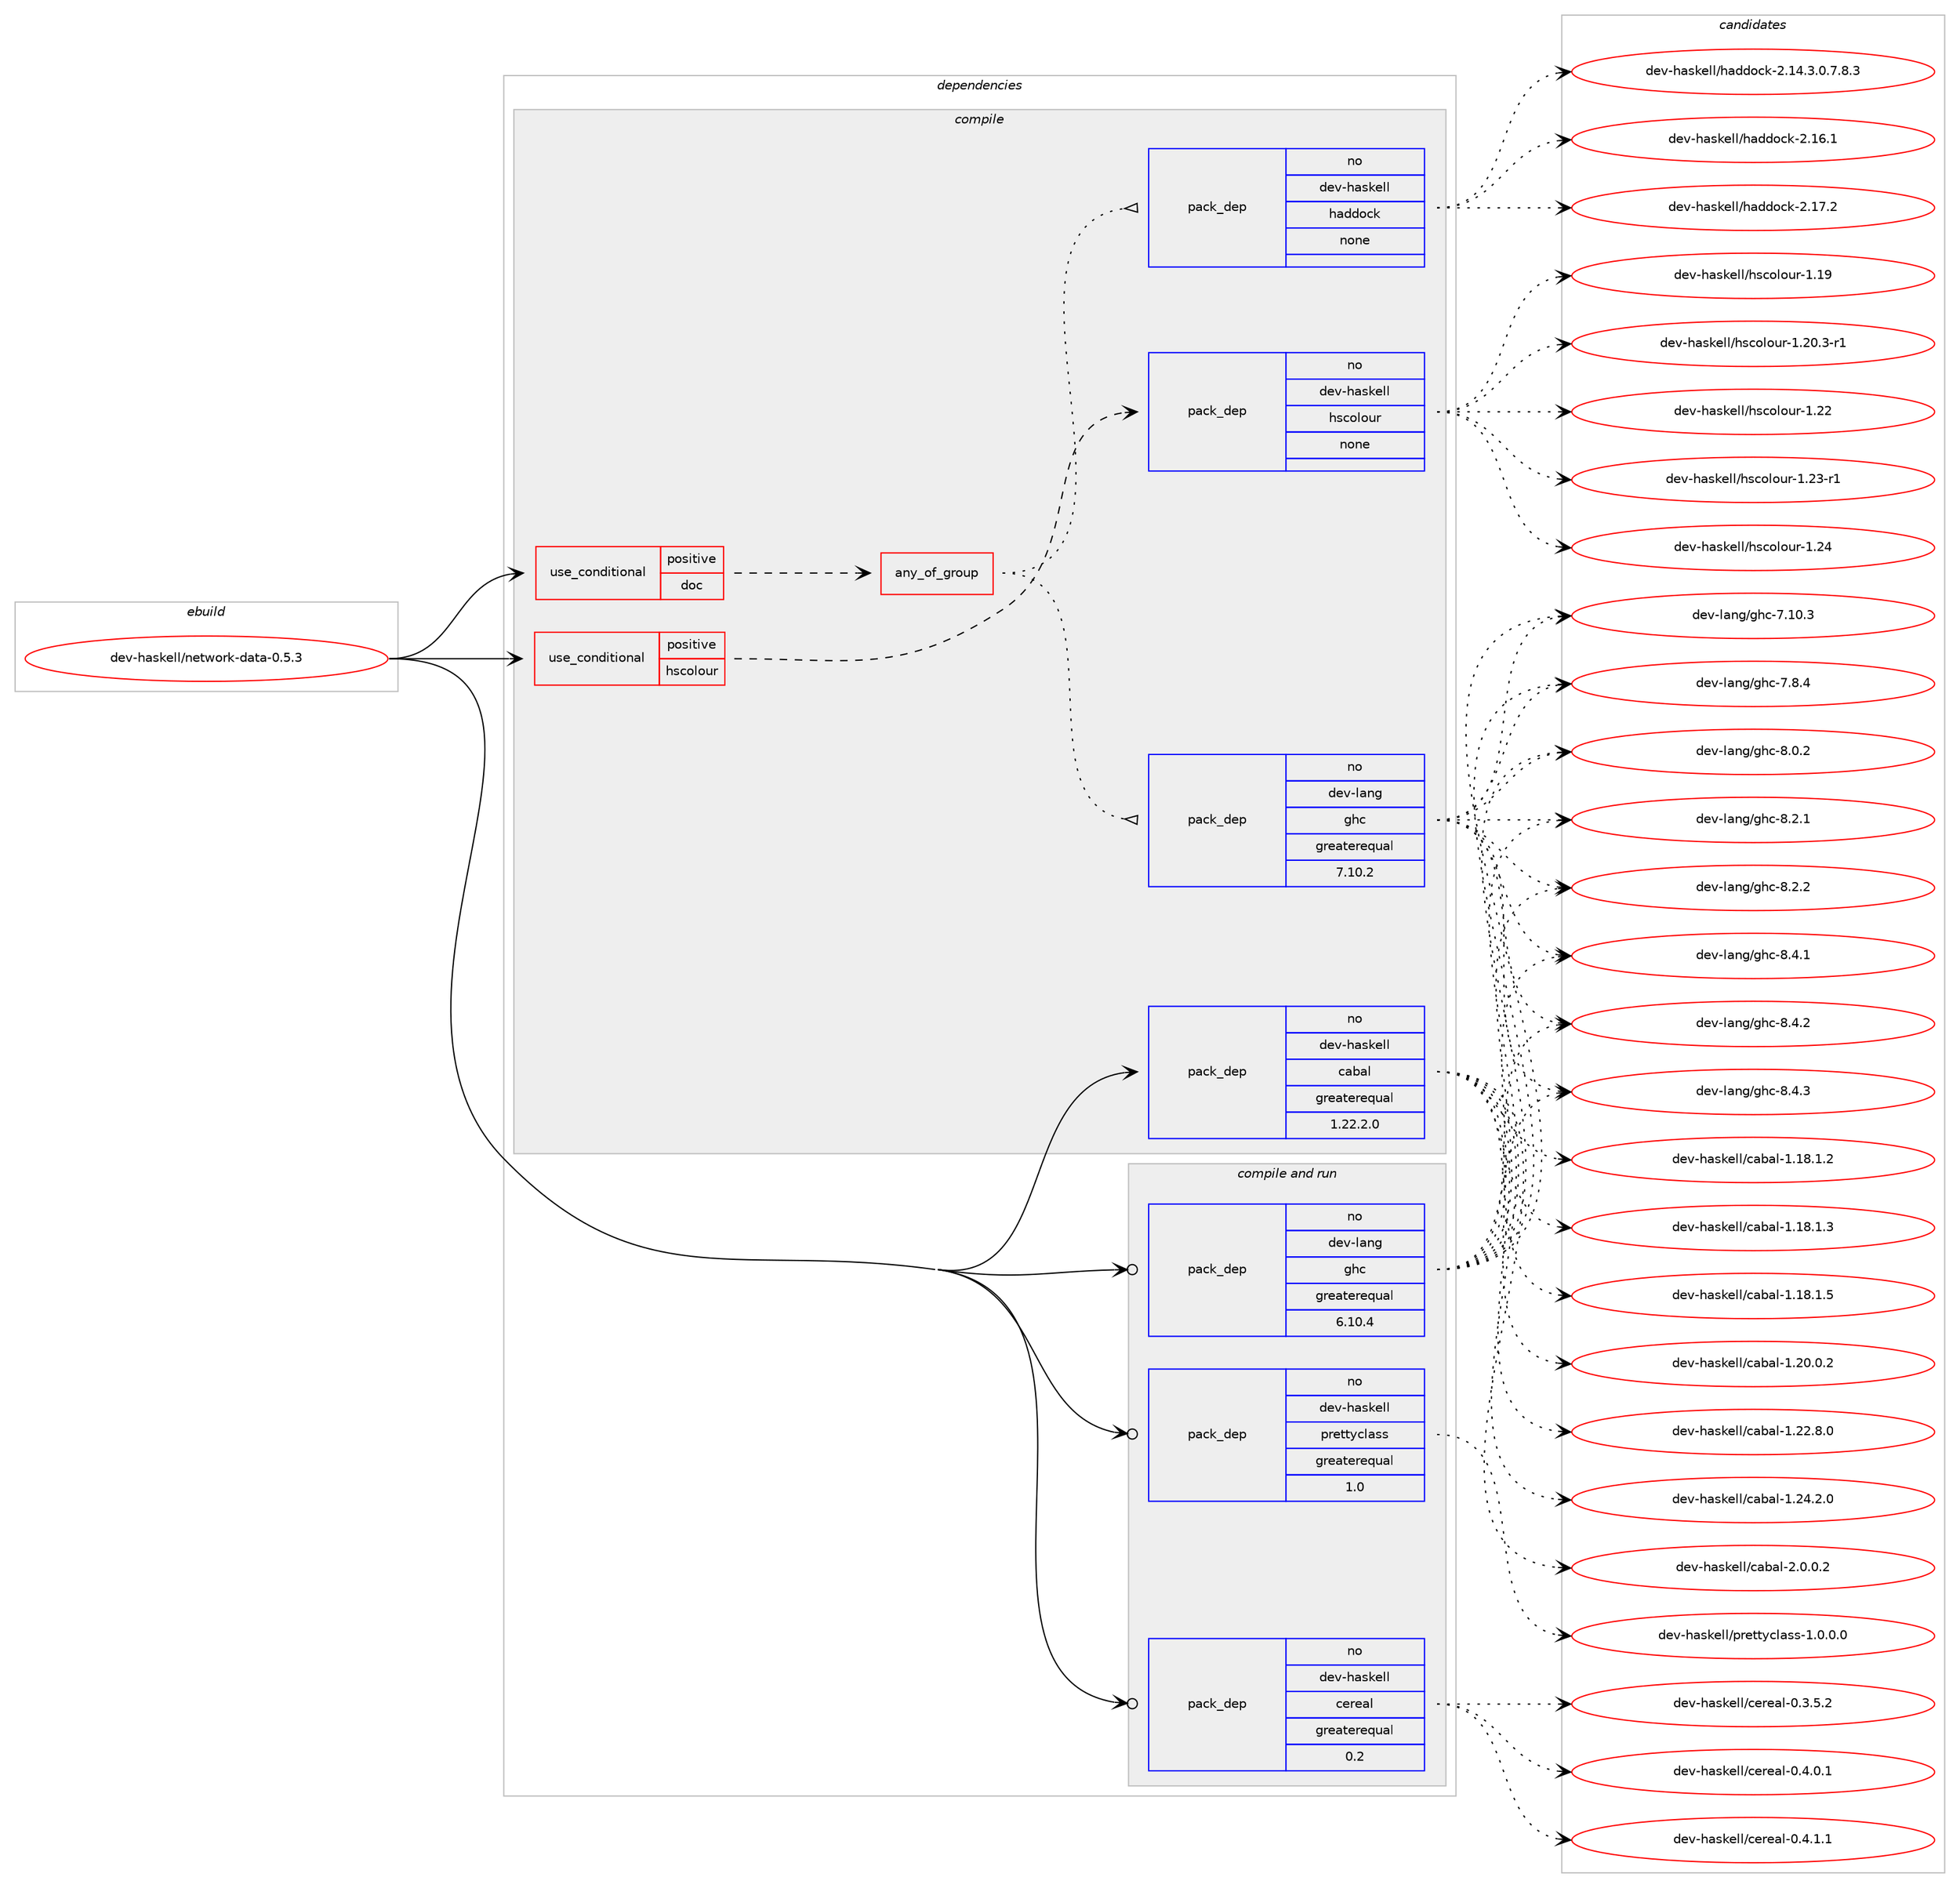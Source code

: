 digraph prolog {

# *************
# Graph options
# *************

newrank=true;
concentrate=true;
compound=true;
graph [rankdir=LR,fontname=Helvetica,fontsize=10,ranksep=1.5];#, ranksep=2.5, nodesep=0.2];
edge  [arrowhead=vee];
node  [fontname=Helvetica,fontsize=10];

# **********
# The ebuild
# **********

subgraph cluster_leftcol {
color=gray;
rank=same;
label=<<i>ebuild</i>>;
id [label="dev-haskell/network-data-0.5.3", color=red, width=4, href="../dev-haskell/network-data-0.5.3.svg"];
}

# ****************
# The dependencies
# ****************

subgraph cluster_midcol {
color=gray;
label=<<i>dependencies</i>>;
subgraph cluster_compile {
fillcolor="#eeeeee";
style=filled;
label=<<i>compile</i>>;
subgraph cond360786 {
dependency1340076 [label=<<TABLE BORDER="0" CELLBORDER="1" CELLSPACING="0" CELLPADDING="4"><TR><TD ROWSPAN="3" CELLPADDING="10">use_conditional</TD></TR><TR><TD>positive</TD></TR><TR><TD>doc</TD></TR></TABLE>>, shape=none, color=red];
subgraph any21298 {
dependency1340077 [label=<<TABLE BORDER="0" CELLBORDER="1" CELLSPACING="0" CELLPADDING="4"><TR><TD CELLPADDING="10">any_of_group</TD></TR></TABLE>>, shape=none, color=red];subgraph pack957440 {
dependency1340078 [label=<<TABLE BORDER="0" CELLBORDER="1" CELLSPACING="0" CELLPADDING="4" WIDTH="220"><TR><TD ROWSPAN="6" CELLPADDING="30">pack_dep</TD></TR><TR><TD WIDTH="110">no</TD></TR><TR><TD>dev-haskell</TD></TR><TR><TD>haddock</TD></TR><TR><TD>none</TD></TR><TR><TD></TD></TR></TABLE>>, shape=none, color=blue];
}
dependency1340077:e -> dependency1340078:w [weight=20,style="dotted",arrowhead="oinv"];
subgraph pack957441 {
dependency1340079 [label=<<TABLE BORDER="0" CELLBORDER="1" CELLSPACING="0" CELLPADDING="4" WIDTH="220"><TR><TD ROWSPAN="6" CELLPADDING="30">pack_dep</TD></TR><TR><TD WIDTH="110">no</TD></TR><TR><TD>dev-lang</TD></TR><TR><TD>ghc</TD></TR><TR><TD>greaterequal</TD></TR><TR><TD>7.10.2</TD></TR></TABLE>>, shape=none, color=blue];
}
dependency1340077:e -> dependency1340079:w [weight=20,style="dotted",arrowhead="oinv"];
}
dependency1340076:e -> dependency1340077:w [weight=20,style="dashed",arrowhead="vee"];
}
id:e -> dependency1340076:w [weight=20,style="solid",arrowhead="vee"];
subgraph cond360787 {
dependency1340080 [label=<<TABLE BORDER="0" CELLBORDER="1" CELLSPACING="0" CELLPADDING="4"><TR><TD ROWSPAN="3" CELLPADDING="10">use_conditional</TD></TR><TR><TD>positive</TD></TR><TR><TD>hscolour</TD></TR></TABLE>>, shape=none, color=red];
subgraph pack957442 {
dependency1340081 [label=<<TABLE BORDER="0" CELLBORDER="1" CELLSPACING="0" CELLPADDING="4" WIDTH="220"><TR><TD ROWSPAN="6" CELLPADDING="30">pack_dep</TD></TR><TR><TD WIDTH="110">no</TD></TR><TR><TD>dev-haskell</TD></TR><TR><TD>hscolour</TD></TR><TR><TD>none</TD></TR><TR><TD></TD></TR></TABLE>>, shape=none, color=blue];
}
dependency1340080:e -> dependency1340081:w [weight=20,style="dashed",arrowhead="vee"];
}
id:e -> dependency1340080:w [weight=20,style="solid",arrowhead="vee"];
subgraph pack957443 {
dependency1340082 [label=<<TABLE BORDER="0" CELLBORDER="1" CELLSPACING="0" CELLPADDING="4" WIDTH="220"><TR><TD ROWSPAN="6" CELLPADDING="30">pack_dep</TD></TR><TR><TD WIDTH="110">no</TD></TR><TR><TD>dev-haskell</TD></TR><TR><TD>cabal</TD></TR><TR><TD>greaterequal</TD></TR><TR><TD>1.22.2.0</TD></TR></TABLE>>, shape=none, color=blue];
}
id:e -> dependency1340082:w [weight=20,style="solid",arrowhead="vee"];
}
subgraph cluster_compileandrun {
fillcolor="#eeeeee";
style=filled;
label=<<i>compile and run</i>>;
subgraph pack957444 {
dependency1340083 [label=<<TABLE BORDER="0" CELLBORDER="1" CELLSPACING="0" CELLPADDING="4" WIDTH="220"><TR><TD ROWSPAN="6" CELLPADDING="30">pack_dep</TD></TR><TR><TD WIDTH="110">no</TD></TR><TR><TD>dev-haskell</TD></TR><TR><TD>cereal</TD></TR><TR><TD>greaterequal</TD></TR><TR><TD>0.2</TD></TR></TABLE>>, shape=none, color=blue];
}
id:e -> dependency1340083:w [weight=20,style="solid",arrowhead="odotvee"];
subgraph pack957445 {
dependency1340084 [label=<<TABLE BORDER="0" CELLBORDER="1" CELLSPACING="0" CELLPADDING="4" WIDTH="220"><TR><TD ROWSPAN="6" CELLPADDING="30">pack_dep</TD></TR><TR><TD WIDTH="110">no</TD></TR><TR><TD>dev-haskell</TD></TR><TR><TD>prettyclass</TD></TR><TR><TD>greaterequal</TD></TR><TR><TD>1.0</TD></TR></TABLE>>, shape=none, color=blue];
}
id:e -> dependency1340084:w [weight=20,style="solid",arrowhead="odotvee"];
subgraph pack957446 {
dependency1340085 [label=<<TABLE BORDER="0" CELLBORDER="1" CELLSPACING="0" CELLPADDING="4" WIDTH="220"><TR><TD ROWSPAN="6" CELLPADDING="30">pack_dep</TD></TR><TR><TD WIDTH="110">no</TD></TR><TR><TD>dev-lang</TD></TR><TR><TD>ghc</TD></TR><TR><TD>greaterequal</TD></TR><TR><TD>6.10.4</TD></TR></TABLE>>, shape=none, color=blue];
}
id:e -> dependency1340085:w [weight=20,style="solid",arrowhead="odotvee"];
}
subgraph cluster_run {
fillcolor="#eeeeee";
style=filled;
label=<<i>run</i>>;
}
}

# **************
# The candidates
# **************

subgraph cluster_choices {
rank=same;
color=gray;
label=<<i>candidates</i>>;

subgraph choice957440 {
color=black;
nodesep=1;
choice1001011184510497115107101108108471049710010011199107455046495246514648465546564651 [label="dev-haskell/haddock-2.14.3.0.7.8.3", color=red, width=4,href="../dev-haskell/haddock-2.14.3.0.7.8.3.svg"];
choice100101118451049711510710110810847104971001001119910745504649544649 [label="dev-haskell/haddock-2.16.1", color=red, width=4,href="../dev-haskell/haddock-2.16.1.svg"];
choice100101118451049711510710110810847104971001001119910745504649554650 [label="dev-haskell/haddock-2.17.2", color=red, width=4,href="../dev-haskell/haddock-2.17.2.svg"];
dependency1340078:e -> choice1001011184510497115107101108108471049710010011199107455046495246514648465546564651:w [style=dotted,weight="100"];
dependency1340078:e -> choice100101118451049711510710110810847104971001001119910745504649544649:w [style=dotted,weight="100"];
dependency1340078:e -> choice100101118451049711510710110810847104971001001119910745504649554650:w [style=dotted,weight="100"];
}
subgraph choice957441 {
color=black;
nodesep=1;
choice1001011184510897110103471031049945554649484651 [label="dev-lang/ghc-7.10.3", color=red, width=4,href="../dev-lang/ghc-7.10.3.svg"];
choice10010111845108971101034710310499455546564652 [label="dev-lang/ghc-7.8.4", color=red, width=4,href="../dev-lang/ghc-7.8.4.svg"];
choice10010111845108971101034710310499455646484650 [label="dev-lang/ghc-8.0.2", color=red, width=4,href="../dev-lang/ghc-8.0.2.svg"];
choice10010111845108971101034710310499455646504649 [label="dev-lang/ghc-8.2.1", color=red, width=4,href="../dev-lang/ghc-8.2.1.svg"];
choice10010111845108971101034710310499455646504650 [label="dev-lang/ghc-8.2.2", color=red, width=4,href="../dev-lang/ghc-8.2.2.svg"];
choice10010111845108971101034710310499455646524649 [label="dev-lang/ghc-8.4.1", color=red, width=4,href="../dev-lang/ghc-8.4.1.svg"];
choice10010111845108971101034710310499455646524650 [label="dev-lang/ghc-8.4.2", color=red, width=4,href="../dev-lang/ghc-8.4.2.svg"];
choice10010111845108971101034710310499455646524651 [label="dev-lang/ghc-8.4.3", color=red, width=4,href="../dev-lang/ghc-8.4.3.svg"];
dependency1340079:e -> choice1001011184510897110103471031049945554649484651:w [style=dotted,weight="100"];
dependency1340079:e -> choice10010111845108971101034710310499455546564652:w [style=dotted,weight="100"];
dependency1340079:e -> choice10010111845108971101034710310499455646484650:w [style=dotted,weight="100"];
dependency1340079:e -> choice10010111845108971101034710310499455646504649:w [style=dotted,weight="100"];
dependency1340079:e -> choice10010111845108971101034710310499455646504650:w [style=dotted,weight="100"];
dependency1340079:e -> choice10010111845108971101034710310499455646524649:w [style=dotted,weight="100"];
dependency1340079:e -> choice10010111845108971101034710310499455646524650:w [style=dotted,weight="100"];
dependency1340079:e -> choice10010111845108971101034710310499455646524651:w [style=dotted,weight="100"];
}
subgraph choice957442 {
color=black;
nodesep=1;
choice100101118451049711510710110810847104115991111081111171144549464957 [label="dev-haskell/hscolour-1.19", color=red, width=4,href="../dev-haskell/hscolour-1.19.svg"];
choice10010111845104971151071011081084710411599111108111117114454946504846514511449 [label="dev-haskell/hscolour-1.20.3-r1", color=red, width=4,href="../dev-haskell/hscolour-1.20.3-r1.svg"];
choice100101118451049711510710110810847104115991111081111171144549465050 [label="dev-haskell/hscolour-1.22", color=red, width=4,href="../dev-haskell/hscolour-1.22.svg"];
choice1001011184510497115107101108108471041159911110811111711445494650514511449 [label="dev-haskell/hscolour-1.23-r1", color=red, width=4,href="../dev-haskell/hscolour-1.23-r1.svg"];
choice100101118451049711510710110810847104115991111081111171144549465052 [label="dev-haskell/hscolour-1.24", color=red, width=4,href="../dev-haskell/hscolour-1.24.svg"];
dependency1340081:e -> choice100101118451049711510710110810847104115991111081111171144549464957:w [style=dotted,weight="100"];
dependency1340081:e -> choice10010111845104971151071011081084710411599111108111117114454946504846514511449:w [style=dotted,weight="100"];
dependency1340081:e -> choice100101118451049711510710110810847104115991111081111171144549465050:w [style=dotted,weight="100"];
dependency1340081:e -> choice1001011184510497115107101108108471041159911110811111711445494650514511449:w [style=dotted,weight="100"];
dependency1340081:e -> choice100101118451049711510710110810847104115991111081111171144549465052:w [style=dotted,weight="100"];
}
subgraph choice957443 {
color=black;
nodesep=1;
choice10010111845104971151071011081084799979897108454946495646494650 [label="dev-haskell/cabal-1.18.1.2", color=red, width=4,href="../dev-haskell/cabal-1.18.1.2.svg"];
choice10010111845104971151071011081084799979897108454946495646494651 [label="dev-haskell/cabal-1.18.1.3", color=red, width=4,href="../dev-haskell/cabal-1.18.1.3.svg"];
choice10010111845104971151071011081084799979897108454946495646494653 [label="dev-haskell/cabal-1.18.1.5", color=red, width=4,href="../dev-haskell/cabal-1.18.1.5.svg"];
choice10010111845104971151071011081084799979897108454946504846484650 [label="dev-haskell/cabal-1.20.0.2", color=red, width=4,href="../dev-haskell/cabal-1.20.0.2.svg"];
choice10010111845104971151071011081084799979897108454946505046564648 [label="dev-haskell/cabal-1.22.8.0", color=red, width=4,href="../dev-haskell/cabal-1.22.8.0.svg"];
choice10010111845104971151071011081084799979897108454946505246504648 [label="dev-haskell/cabal-1.24.2.0", color=red, width=4,href="../dev-haskell/cabal-1.24.2.0.svg"];
choice100101118451049711510710110810847999798971084550464846484650 [label="dev-haskell/cabal-2.0.0.2", color=red, width=4,href="../dev-haskell/cabal-2.0.0.2.svg"];
dependency1340082:e -> choice10010111845104971151071011081084799979897108454946495646494650:w [style=dotted,weight="100"];
dependency1340082:e -> choice10010111845104971151071011081084799979897108454946495646494651:w [style=dotted,weight="100"];
dependency1340082:e -> choice10010111845104971151071011081084799979897108454946495646494653:w [style=dotted,weight="100"];
dependency1340082:e -> choice10010111845104971151071011081084799979897108454946504846484650:w [style=dotted,weight="100"];
dependency1340082:e -> choice10010111845104971151071011081084799979897108454946505046564648:w [style=dotted,weight="100"];
dependency1340082:e -> choice10010111845104971151071011081084799979897108454946505246504648:w [style=dotted,weight="100"];
dependency1340082:e -> choice100101118451049711510710110810847999798971084550464846484650:w [style=dotted,weight="100"];
}
subgraph choice957444 {
color=black;
nodesep=1;
choice10010111845104971151071011081084799101114101971084548465146534650 [label="dev-haskell/cereal-0.3.5.2", color=red, width=4,href="../dev-haskell/cereal-0.3.5.2.svg"];
choice10010111845104971151071011081084799101114101971084548465246484649 [label="dev-haskell/cereal-0.4.0.1", color=red, width=4,href="../dev-haskell/cereal-0.4.0.1.svg"];
choice10010111845104971151071011081084799101114101971084548465246494649 [label="dev-haskell/cereal-0.4.1.1", color=red, width=4,href="../dev-haskell/cereal-0.4.1.1.svg"];
dependency1340083:e -> choice10010111845104971151071011081084799101114101971084548465146534650:w [style=dotted,weight="100"];
dependency1340083:e -> choice10010111845104971151071011081084799101114101971084548465246484649:w [style=dotted,weight="100"];
dependency1340083:e -> choice10010111845104971151071011081084799101114101971084548465246494649:w [style=dotted,weight="100"];
}
subgraph choice957445 {
color=black;
nodesep=1;
choice10010111845104971151071011081084711211410111611612199108971151154549464846484648 [label="dev-haskell/prettyclass-1.0.0.0", color=red, width=4,href="../dev-haskell/prettyclass-1.0.0.0.svg"];
dependency1340084:e -> choice10010111845104971151071011081084711211410111611612199108971151154549464846484648:w [style=dotted,weight="100"];
}
subgraph choice957446 {
color=black;
nodesep=1;
choice1001011184510897110103471031049945554649484651 [label="dev-lang/ghc-7.10.3", color=red, width=4,href="../dev-lang/ghc-7.10.3.svg"];
choice10010111845108971101034710310499455546564652 [label="dev-lang/ghc-7.8.4", color=red, width=4,href="../dev-lang/ghc-7.8.4.svg"];
choice10010111845108971101034710310499455646484650 [label="dev-lang/ghc-8.0.2", color=red, width=4,href="../dev-lang/ghc-8.0.2.svg"];
choice10010111845108971101034710310499455646504649 [label="dev-lang/ghc-8.2.1", color=red, width=4,href="../dev-lang/ghc-8.2.1.svg"];
choice10010111845108971101034710310499455646504650 [label="dev-lang/ghc-8.2.2", color=red, width=4,href="../dev-lang/ghc-8.2.2.svg"];
choice10010111845108971101034710310499455646524649 [label="dev-lang/ghc-8.4.1", color=red, width=4,href="../dev-lang/ghc-8.4.1.svg"];
choice10010111845108971101034710310499455646524650 [label="dev-lang/ghc-8.4.2", color=red, width=4,href="../dev-lang/ghc-8.4.2.svg"];
choice10010111845108971101034710310499455646524651 [label="dev-lang/ghc-8.4.3", color=red, width=4,href="../dev-lang/ghc-8.4.3.svg"];
dependency1340085:e -> choice1001011184510897110103471031049945554649484651:w [style=dotted,weight="100"];
dependency1340085:e -> choice10010111845108971101034710310499455546564652:w [style=dotted,weight="100"];
dependency1340085:e -> choice10010111845108971101034710310499455646484650:w [style=dotted,weight="100"];
dependency1340085:e -> choice10010111845108971101034710310499455646504649:w [style=dotted,weight="100"];
dependency1340085:e -> choice10010111845108971101034710310499455646504650:w [style=dotted,weight="100"];
dependency1340085:e -> choice10010111845108971101034710310499455646524649:w [style=dotted,weight="100"];
dependency1340085:e -> choice10010111845108971101034710310499455646524650:w [style=dotted,weight="100"];
dependency1340085:e -> choice10010111845108971101034710310499455646524651:w [style=dotted,weight="100"];
}
}

}
